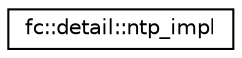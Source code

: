 digraph "Graphical Class Hierarchy"
{
  edge [fontname="Helvetica",fontsize="10",labelfontname="Helvetica",labelfontsize="10"];
  node [fontname="Helvetica",fontsize="10",shape=record];
  rankdir="LR";
  Node0 [label="fc::detail::ntp_impl",height=0.2,width=0.4,color="black", fillcolor="white", style="filled",URL="$classfc_1_1detail_1_1ntp__impl.html"];
}
